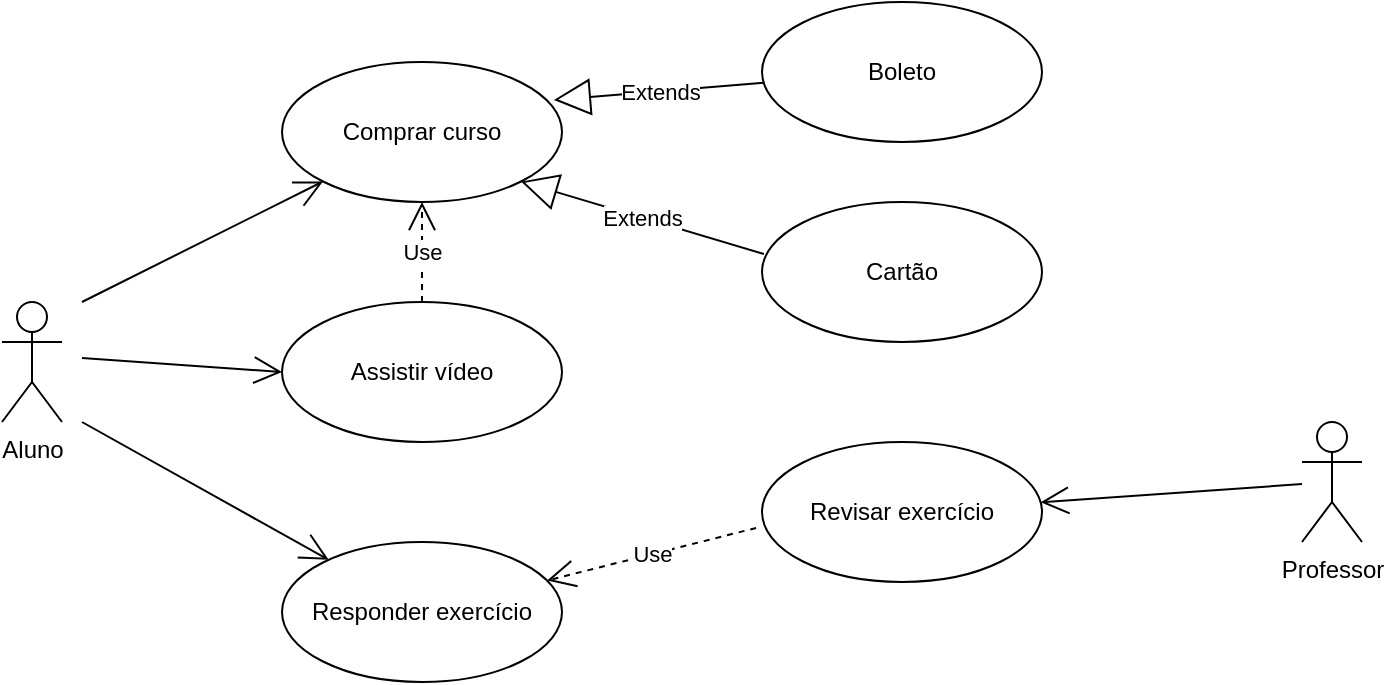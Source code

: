 <mxfile version="14.5.6" type="google"><diagram id="X1TneXP35PWzyZN2A9UF" name="Page-1"><mxGraphModel dx="868" dy="426" grid="1" gridSize="10" guides="1" tooltips="1" connect="1" arrows="1" fold="1" page="1" pageScale="1" pageWidth="827" pageHeight="1169" math="0" shadow="0"><root><mxCell id="0"/><mxCell id="1" parent="0"/><mxCell id="sD_Tyc_a9a3LOpfBL9PG-1" value="Aluno" style="shape=umlActor;verticalLabelPosition=bottom;verticalAlign=top;html=1;" vertex="1" parent="1"><mxGeometry x="70" y="160" width="30" height="60" as="geometry"/></mxCell><mxCell id="sD_Tyc_a9a3LOpfBL9PG-2" value="Comprar curso" style="ellipse;whiteSpace=wrap;html=1;" vertex="1" parent="1"><mxGeometry x="210" y="40" width="140" height="70" as="geometry"/></mxCell><mxCell id="sD_Tyc_a9a3LOpfBL9PG-3" value="" style="endArrow=open;endFill=1;endSize=12;html=1;" edge="1" parent="1" target="sD_Tyc_a9a3LOpfBL9PG-2"><mxGeometry width="160" relative="1" as="geometry"><mxPoint x="110" y="160" as="sourcePoint"/><mxPoint x="290" y="149.5" as="targetPoint"/></mxGeometry></mxCell><mxCell id="sD_Tyc_a9a3LOpfBL9PG-4" value="Assistir vídeo" style="ellipse;whiteSpace=wrap;html=1;" vertex="1" parent="1"><mxGeometry x="210" y="160" width="140" height="70" as="geometry"/></mxCell><mxCell id="sD_Tyc_a9a3LOpfBL9PG-5" value="" style="endArrow=open;endFill=1;endSize=12;html=1;entryX=0;entryY=0.5;entryDx=0;entryDy=0;" edge="1" parent="1" target="sD_Tyc_a9a3LOpfBL9PG-4"><mxGeometry width="160" relative="1" as="geometry"><mxPoint x="110" y="188" as="sourcePoint"/><mxPoint x="190" y="192.5" as="targetPoint"/></mxGeometry></mxCell><mxCell id="sD_Tyc_a9a3LOpfBL9PG-6" value="Responder exercício" style="ellipse;whiteSpace=wrap;html=1;" vertex="1" parent="1"><mxGeometry x="210" y="280" width="140" height="70" as="geometry"/></mxCell><mxCell id="sD_Tyc_a9a3LOpfBL9PG-8" value="" style="endArrow=open;endFill=1;endSize=12;html=1;" edge="1" parent="1" target="sD_Tyc_a9a3LOpfBL9PG-6"><mxGeometry width="160" relative="1" as="geometry"><mxPoint x="110" y="220" as="sourcePoint"/><mxPoint x="490" y="220" as="targetPoint"/></mxGeometry></mxCell><mxCell id="sD_Tyc_a9a3LOpfBL9PG-10" value="Use" style="endArrow=open;endSize=12;dashed=1;html=1;exitX=0.5;exitY=0;exitDx=0;exitDy=0;" edge="1" parent="1" source="sD_Tyc_a9a3LOpfBL9PG-4" target="sD_Tyc_a9a3LOpfBL9PG-2"><mxGeometry width="160" relative="1" as="geometry"><mxPoint x="330" y="220" as="sourcePoint"/><mxPoint x="490" y="220" as="targetPoint"/></mxGeometry></mxCell><mxCell id="sD_Tyc_a9a3LOpfBL9PG-11" value="Boleto" style="ellipse;whiteSpace=wrap;html=1;" vertex="1" parent="1"><mxGeometry x="450" y="10" width="140" height="70" as="geometry"/></mxCell><mxCell id="sD_Tyc_a9a3LOpfBL9PG-12" value="Cartão" style="ellipse;whiteSpace=wrap;html=1;" vertex="1" parent="1"><mxGeometry x="450" y="110" width="140" height="70" as="geometry"/></mxCell><mxCell id="sD_Tyc_a9a3LOpfBL9PG-13" value="Extends" style="endArrow=block;endSize=16;endFill=0;html=1;entryX=0.971;entryY=0.271;entryDx=0;entryDy=0;entryPerimeter=0;" edge="1" parent="1" source="sD_Tyc_a9a3LOpfBL9PG-11" target="sD_Tyc_a9a3LOpfBL9PG-2"><mxGeometry width="160" relative="1" as="geometry"><mxPoint x="330" y="220" as="sourcePoint"/><mxPoint x="490" y="220" as="targetPoint"/></mxGeometry></mxCell><mxCell id="sD_Tyc_a9a3LOpfBL9PG-14" value="Extends" style="endArrow=block;endSize=16;endFill=0;html=1;entryX=1;entryY=1;entryDx=0;entryDy=0;exitX=0.007;exitY=0.371;exitDx=0;exitDy=0;exitPerimeter=0;" edge="1" parent="1" source="sD_Tyc_a9a3LOpfBL9PG-12" target="sD_Tyc_a9a3LOpfBL9PG-2"><mxGeometry width="160" relative="1" as="geometry"><mxPoint x="330" y="220" as="sourcePoint"/><mxPoint x="490" y="220" as="targetPoint"/></mxGeometry></mxCell><mxCell id="sD_Tyc_a9a3LOpfBL9PG-15" value="Professor" style="shape=umlActor;verticalLabelPosition=bottom;verticalAlign=top;html=1;" vertex="1" parent="1"><mxGeometry x="720" y="220" width="30" height="60" as="geometry"/></mxCell><mxCell id="sD_Tyc_a9a3LOpfBL9PG-16" value="Revisar exercício" style="ellipse;whiteSpace=wrap;html=1;" vertex="1" parent="1"><mxGeometry x="450" y="230" width="140" height="70" as="geometry"/></mxCell><mxCell id="sD_Tyc_a9a3LOpfBL9PG-17" value="" style="endArrow=open;endFill=1;endSize=12;html=1;" edge="1" parent="1" source="sD_Tyc_a9a3LOpfBL9PG-15" target="sD_Tyc_a9a3LOpfBL9PG-16"><mxGeometry width="160" relative="1" as="geometry"><mxPoint x="330" y="220" as="sourcePoint"/><mxPoint x="490" y="220" as="targetPoint"/></mxGeometry></mxCell><mxCell id="sD_Tyc_a9a3LOpfBL9PG-18" value="Use" style="endArrow=open;endSize=12;dashed=1;html=1;exitX=-0.021;exitY=0.614;exitDx=0;exitDy=0;exitPerimeter=0;" edge="1" parent="1" source="sD_Tyc_a9a3LOpfBL9PG-16" target="sD_Tyc_a9a3LOpfBL9PG-6"><mxGeometry width="160" relative="1" as="geometry"><mxPoint x="330" y="220" as="sourcePoint"/><mxPoint x="490" y="220" as="targetPoint"/></mxGeometry></mxCell></root></mxGraphModel></diagram></mxfile>